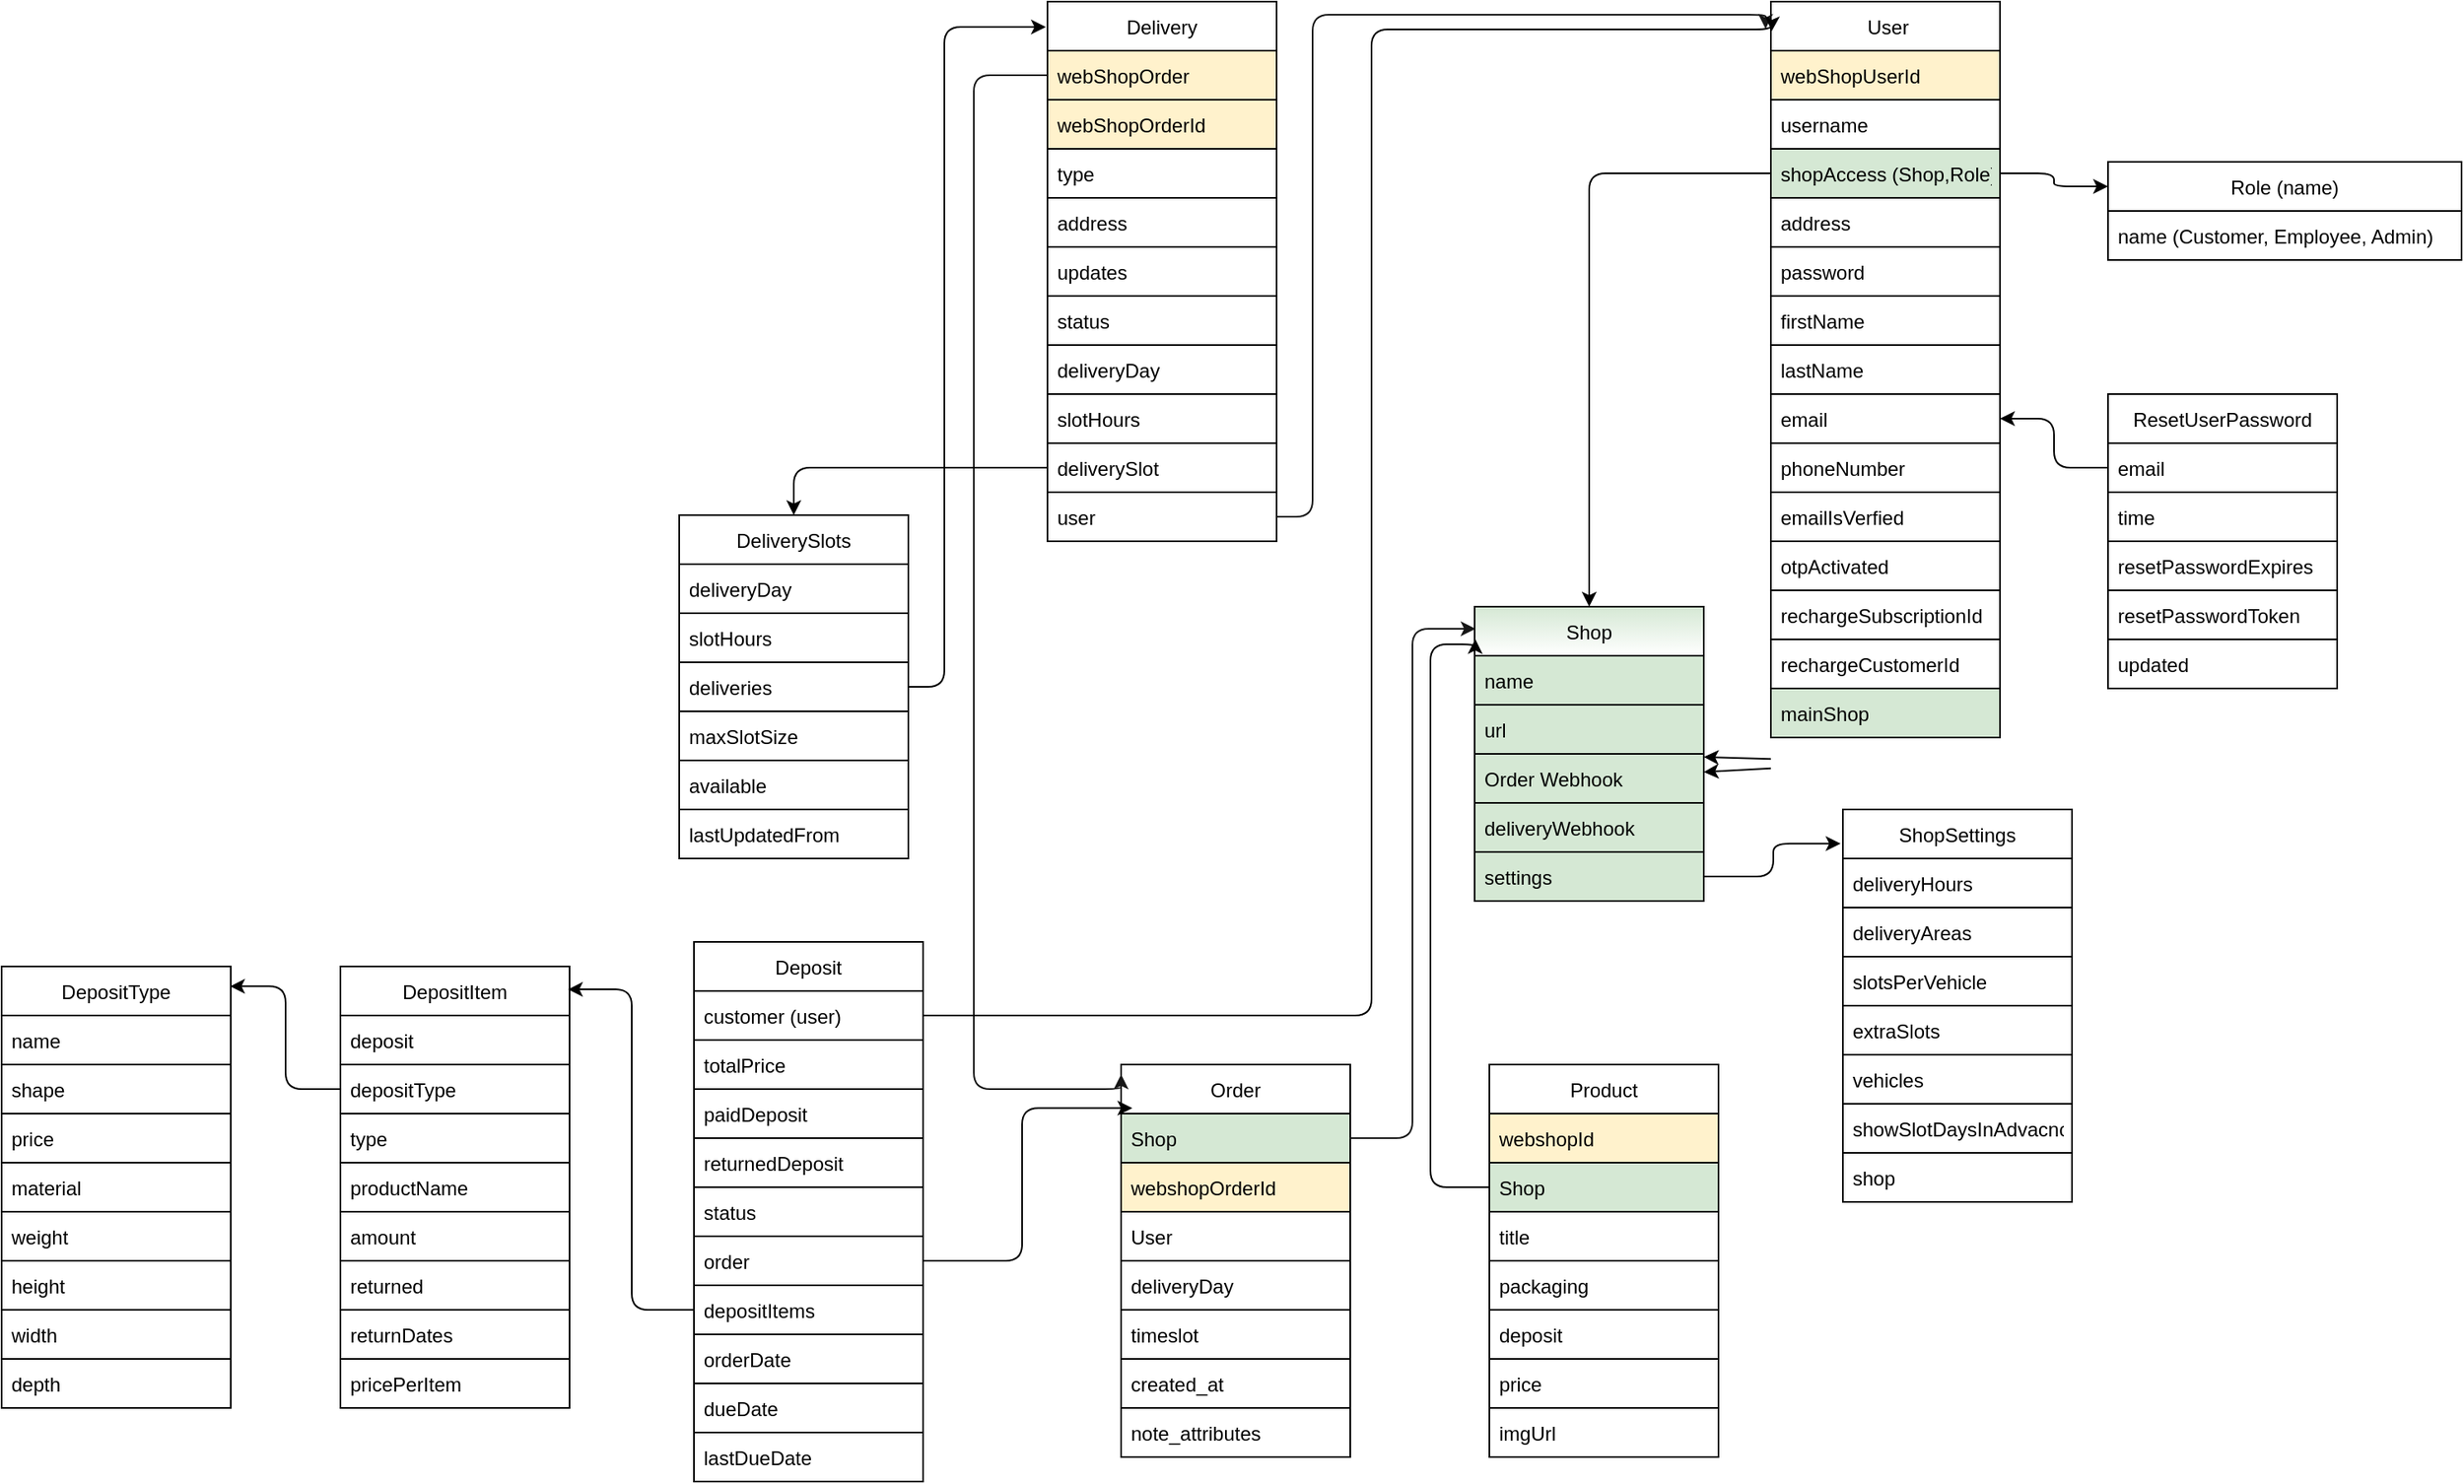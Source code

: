 <mxfile>
    <diagram id="tEI1PMX4xp93_HmAdpo_" name="Database Model">
        <mxGraphModel dx="1943" dy="834" grid="1" gridSize="9" guides="1" tooltips="1" connect="1" arrows="1" fold="1" page="0" pageScale="1" pageWidth="827" pageHeight="1169" background="#ffffff" math="0" shadow="0">
            <root>
                <mxCell id="0"/>
                <mxCell id="1" parent="0"/>
                <mxCell id="3" value="ShopSettings" style="swimlane;fontStyle=0;childLayout=stackLayout;horizontal=1;startSize=30;horizontalStack=0;resizeParent=1;resizeParentMax=0;resizeLast=0;collapsible=1;marginBottom=0;fontColor=#000000;labelBorderColor=none;labelBackgroundColor=none;strokeColor=#000000;fillColor=default;gradientColor=#ffffff;" parent="1" vertex="1">
                    <mxGeometry x="504" y="324" width="140" height="240" as="geometry"/>
                </mxCell>
                <mxCell id="4" value="deliveryHours" style="text;strokeColor=#000000;fillColor=none;align=left;verticalAlign=middle;spacingLeft=4;spacingRight=4;overflow=hidden;points=[[0,0.5],[1,0.5]];portConstraint=eastwest;rotatable=0;fontColor=#000000;labelBorderColor=none;labelBackgroundColor=none;" parent="3" vertex="1">
                    <mxGeometry y="30" width="140" height="30" as="geometry"/>
                </mxCell>
                <mxCell id="5" value="deliveryAreas" style="text;strokeColor=#000000;fillColor=none;align=left;verticalAlign=middle;spacingLeft=4;spacingRight=4;overflow=hidden;points=[[0,0.5],[1,0.5]];portConstraint=eastwest;rotatable=0;fontColor=#000000;labelBorderColor=none;labelBackgroundColor=none;" parent="3" vertex="1">
                    <mxGeometry y="60" width="140" height="30" as="geometry"/>
                </mxCell>
                <mxCell id="6" value="slotsPerVehicle" style="text;strokeColor=#000000;fillColor=none;align=left;verticalAlign=middle;spacingLeft=4;spacingRight=4;overflow=hidden;points=[[0,0.5],[1,0.5]];portConstraint=eastwest;rotatable=0;fontColor=#000000;labelBorderColor=none;labelBackgroundColor=none;" parent="3" vertex="1">
                    <mxGeometry y="90" width="140" height="30" as="geometry"/>
                </mxCell>
                <mxCell id="7" value="extraSlots" style="text;strokeColor=#000000;fillColor=none;align=left;verticalAlign=middle;spacingLeft=4;spacingRight=4;overflow=hidden;points=[[0,0.5],[1,0.5]];portConstraint=eastwest;rotatable=0;fontColor=#000000;labelBorderColor=none;labelBackgroundColor=none;" parent="3" vertex="1">
                    <mxGeometry y="120" width="140" height="30" as="geometry"/>
                </mxCell>
                <mxCell id="8" value="vehicles" style="text;strokeColor=#000000;fillColor=none;align=left;verticalAlign=middle;spacingLeft=4;spacingRight=4;overflow=hidden;points=[[0,0.5],[1,0.5]];portConstraint=eastwest;rotatable=0;fontColor=#000000;labelBorderColor=none;labelBackgroundColor=none;" parent="3" vertex="1">
                    <mxGeometry y="150" width="140" height="30" as="geometry"/>
                </mxCell>
                <mxCell id="9" value="showSlotDaysInAdvacnce" style="text;strokeColor=#000000;fillColor=none;align=left;verticalAlign=middle;spacingLeft=4;spacingRight=4;overflow=hidden;points=[[0,0.5],[1,0.5]];portConstraint=eastwest;rotatable=0;fontColor=#000000;labelBorderColor=none;labelBackgroundColor=none;" parent="3" vertex="1">
                    <mxGeometry y="180" width="140" height="30" as="geometry"/>
                </mxCell>
                <mxCell id="150" value="shop" style="text;strokeColor=#000000;fillColor=none;align=left;verticalAlign=middle;spacingLeft=4;spacingRight=4;overflow=hidden;points=[[0,0.5],[1,0.5]];portConstraint=eastwest;rotatable=0;fontColor=#000000;labelBorderColor=none;labelBackgroundColor=none;" parent="3" vertex="1">
                    <mxGeometry y="210" width="140" height="30" as="geometry"/>
                </mxCell>
                <mxCell id="10" value=" User" style="swimlane;fontStyle=0;childLayout=stackLayout;horizontal=1;startSize=30;horizontalStack=0;resizeParent=1;resizeParentMax=0;resizeLast=0;collapsible=1;marginBottom=0;fontColor=#000000;labelBorderColor=none;labelBackgroundColor=none;strokeColor=#000000;gradientColor=#ffffff;" parent="1" vertex="1">
                    <mxGeometry x="460" y="-170" width="140" height="450" as="geometry"/>
                </mxCell>
                <mxCell id="11" value="webShopUserId" style="text;strokeColor=#000000;fillColor=#fff2cc;align=left;verticalAlign=middle;spacingLeft=4;spacingRight=4;overflow=hidden;points=[[0,0.5],[1,0.5]];portConstraint=eastwest;rotatable=0;fontColor=#000000;labelBorderColor=none;labelBackgroundColor=none;" parent="10" vertex="1">
                    <mxGeometry y="30" width="140" height="30" as="geometry"/>
                </mxCell>
                <mxCell id="12" value="username" style="text;strokeColor=#000000;fillColor=none;align=left;verticalAlign=middle;spacingLeft=4;spacingRight=4;overflow=hidden;points=[[0,0.5],[1,0.5]];portConstraint=eastwest;rotatable=0;fontColor=#000000;labelBorderColor=none;labelBackgroundColor=none;" parent="10" vertex="1">
                    <mxGeometry y="60" width="140" height="30" as="geometry"/>
                </mxCell>
                <mxCell id="13" value="shopAccess (Shop,Role)" style="text;strokeColor=#000000;fillColor=#d5e8d4;align=left;verticalAlign=middle;spacingLeft=4;spacingRight=4;overflow=hidden;points=[[0,0.5],[1,0.5]];portConstraint=eastwest;rotatable=0;fontColor=#000000;labelBorderColor=none;labelBackgroundColor=none;" parent="10" vertex="1">
                    <mxGeometry y="90" width="140" height="30" as="geometry"/>
                </mxCell>
                <mxCell id="14" value="address" style="text;strokeColor=#000000;fillColor=none;align=left;verticalAlign=middle;spacingLeft=4;spacingRight=4;overflow=hidden;points=[[0,0.5],[1,0.5]];portConstraint=eastwest;rotatable=0;fontColor=#000000;labelBorderColor=none;labelBackgroundColor=none;" parent="10" vertex="1">
                    <mxGeometry y="120" width="140" height="30" as="geometry"/>
                </mxCell>
                <mxCell id="15" value="password" style="text;strokeColor=#000000;fillColor=none;align=left;verticalAlign=middle;spacingLeft=4;spacingRight=4;overflow=hidden;points=[[0,0.5],[1,0.5]];portConstraint=eastwest;rotatable=0;fontColor=#000000;labelBorderColor=none;labelBackgroundColor=none;" parent="10" vertex="1">
                    <mxGeometry y="150" width="140" height="30" as="geometry"/>
                </mxCell>
                <mxCell id="16" value="firstName " style="text;strokeColor=#000000;fillColor=none;align=left;verticalAlign=middle;spacingLeft=4;spacingRight=4;overflow=hidden;points=[[0,0.5],[1,0.5]];portConstraint=eastwest;rotatable=0;fontColor=#000000;labelBorderColor=none;labelBackgroundColor=none;" parent="10" vertex="1">
                    <mxGeometry y="180" width="140" height="30" as="geometry"/>
                </mxCell>
                <mxCell id="17" value="lastName" style="text;strokeColor=#000000;fillColor=none;align=left;verticalAlign=middle;spacingLeft=4;spacingRight=4;overflow=hidden;points=[[0,0.5],[1,0.5]];portConstraint=eastwest;rotatable=0;fontColor=#000000;labelBorderColor=none;labelBackgroundColor=none;" parent="10" vertex="1">
                    <mxGeometry y="210" width="140" height="30" as="geometry"/>
                </mxCell>
                <mxCell id="18" value="email" style="text;strokeColor=#000000;fillColor=none;align=left;verticalAlign=middle;spacingLeft=4;spacingRight=4;overflow=hidden;points=[[0,0.5],[1,0.5]];portConstraint=eastwest;rotatable=0;fontColor=#000000;labelBorderColor=none;labelBackgroundColor=none;" parent="10" vertex="1">
                    <mxGeometry y="240" width="140" height="30" as="geometry"/>
                </mxCell>
                <mxCell id="19" value="phoneNumber" style="text;strokeColor=#000000;fillColor=none;align=left;verticalAlign=middle;spacingLeft=4;spacingRight=4;overflow=hidden;points=[[0,0.5],[1,0.5]];portConstraint=eastwest;rotatable=0;fontColor=#000000;labelBorderColor=none;labelBackgroundColor=none;" parent="10" vertex="1">
                    <mxGeometry y="270" width="140" height="30" as="geometry"/>
                </mxCell>
                <mxCell id="20" value="emailIsVerfied" style="text;strokeColor=#000000;fillColor=none;align=left;verticalAlign=middle;spacingLeft=4;spacingRight=4;overflow=hidden;points=[[0,0.5],[1,0.5]];portConstraint=eastwest;rotatable=0;fontColor=#000000;labelBorderColor=none;labelBackgroundColor=none;" parent="10" vertex="1">
                    <mxGeometry y="300" width="140" height="30" as="geometry"/>
                </mxCell>
                <mxCell id="21" value="otpActivated" style="text;strokeColor=#000000;fillColor=none;align=left;verticalAlign=middle;spacingLeft=4;spacingRight=4;overflow=hidden;points=[[0,0.5],[1,0.5]];portConstraint=eastwest;rotatable=0;fontColor=#000000;labelBorderColor=none;labelBackgroundColor=none;" parent="10" vertex="1">
                    <mxGeometry y="330" width="140" height="30" as="geometry"/>
                </mxCell>
                <mxCell id="22" value="rechargeSubscriptionId" style="text;strokeColor=#000000;fillColor=none;align=left;verticalAlign=middle;spacingLeft=4;spacingRight=4;overflow=hidden;points=[[0,0.5],[1,0.5]];portConstraint=eastwest;rotatable=0;fontColor=#000000;labelBorderColor=none;labelBackgroundColor=none;" parent="10" vertex="1">
                    <mxGeometry y="360" width="140" height="30" as="geometry"/>
                </mxCell>
                <mxCell id="23" value="rechargeCustomerId" style="text;strokeColor=#000000;fillColor=none;align=left;verticalAlign=middle;spacingLeft=4;spacingRight=4;overflow=hidden;points=[[0,0.5],[1,0.5]];portConstraint=eastwest;rotatable=0;fontColor=#000000;labelBorderColor=none;labelBackgroundColor=none;" parent="10" vertex="1">
                    <mxGeometry y="390" width="140" height="30" as="geometry"/>
                </mxCell>
                <mxCell id="162" value="mainShop" style="text;strokeColor=#000000;fillColor=#d5e8d4;align=left;verticalAlign=middle;spacingLeft=4;spacingRight=4;overflow=hidden;points=[[0,0.5],[1,0.5]];portConstraint=eastwest;rotatable=0;fontColor=#000000;labelBorderColor=none;labelBackgroundColor=none;" vertex="1" parent="10">
                    <mxGeometry y="420" width="140" height="30" as="geometry"/>
                </mxCell>
                <mxCell id="24" value="Shop" style="swimlane;fontStyle=0;childLayout=stackLayout;horizontal=1;startSize=30;horizontalStack=0;resizeParent=1;resizeParentMax=0;resizeLast=0;collapsible=1;marginBottom=0;fillColor=#d5e8d4;strokeColor=#000000;fontColor=#000000;labelBorderColor=none;labelBackgroundColor=none;gradientColor=#ffffff;" parent="1" vertex="1">
                    <mxGeometry x="279" y="200" width="140" height="180" as="geometry"/>
                </mxCell>
                <mxCell id="26" value="name" style="text;strokeColor=#000000;fillColor=#d5e8d4;align=left;verticalAlign=middle;spacingLeft=4;spacingRight=4;overflow=hidden;points=[[0,0.5],[1,0.5]];portConstraint=eastwest;rotatable=0;fontColor=#000000;labelBorderColor=none;labelBackgroundColor=none;" parent="24" vertex="1">
                    <mxGeometry y="30" width="140" height="30" as="geometry"/>
                </mxCell>
                <mxCell id="27" value="url" style="text;strokeColor=#000000;fillColor=#d5e8d4;align=left;verticalAlign=middle;spacingLeft=4;spacingRight=4;overflow=hidden;points=[[0,0.5],[1,0.5]];portConstraint=eastwest;rotatable=0;fontColor=#000000;labelBorderColor=none;labelBackgroundColor=none;" parent="24" vertex="1">
                    <mxGeometry y="60" width="140" height="30" as="geometry"/>
                </mxCell>
                <mxCell id="28" value="Order Webhook" style="text;strokeColor=#000000;fillColor=#d5e8d4;align=left;verticalAlign=middle;spacingLeft=4;spacingRight=4;overflow=hidden;points=[[0,0.5],[1,0.5]];portConstraint=eastwest;rotatable=0;fontColor=#000000;labelBorderColor=none;labelBackgroundColor=none;" parent="24" vertex="1">
                    <mxGeometry y="90" width="140" height="30" as="geometry"/>
                </mxCell>
                <mxCell id="29" value="deliveryWebhook" style="text;strokeColor=#000000;fillColor=#d5e8d4;align=left;verticalAlign=middle;spacingLeft=4;spacingRight=4;overflow=hidden;points=[[0,0.5],[1,0.5]];portConstraint=eastwest;rotatable=0;fontColor=#000000;labelBorderColor=none;labelBackgroundColor=none;" parent="24" vertex="1">
                    <mxGeometry y="120" width="140" height="30" as="geometry"/>
                </mxCell>
                <mxCell id="30" value="settings" style="text;strokeColor=#000000;fillColor=#d5e8d4;align=left;verticalAlign=middle;spacingLeft=4;spacingRight=4;overflow=hidden;points=[[0,0.5],[1,0.5]];portConstraint=eastwest;rotatable=0;fontColor=#000000;labelBorderColor=none;labelBackgroundColor=none;" parent="24" vertex="1">
                    <mxGeometry y="150" width="140" height="30" as="geometry"/>
                </mxCell>
                <mxCell id="34" value="Role (name)" style="swimlane;fontStyle=0;childLayout=stackLayout;horizontal=1;startSize=30;horizontalStack=0;resizeParent=1;resizeParentMax=0;resizeLast=0;collapsible=1;marginBottom=0;fontColor=#000000;labelBorderColor=none;labelBackgroundColor=none;strokeColor=#000000;gradientColor=#ffffff;" parent="1" vertex="1">
                    <mxGeometry x="666" y="-72" width="216" height="60" as="geometry"/>
                </mxCell>
                <mxCell id="35" value="name (Customer, Employee, Admin)" style="text;strokeColor=#000000;fillColor=none;align=left;verticalAlign=middle;spacingLeft=4;spacingRight=4;overflow=hidden;points=[[0,0.5],[1,0.5]];portConstraint=eastwest;rotatable=0;fontColor=#000000;labelBorderColor=none;labelBackgroundColor=none;" parent="34" vertex="1">
                    <mxGeometry y="30" width="216" height="30" as="geometry"/>
                </mxCell>
                <mxCell id="39" value="Order" style="swimlane;fontStyle=0;childLayout=stackLayout;horizontal=1;startSize=30;horizontalStack=0;resizeParent=1;resizeParentMax=0;resizeLast=0;collapsible=1;marginBottom=0;fontColor=#000000;labelBorderColor=none;labelBackgroundColor=none;strokeColor=#000000;fillColor=default;gradientColor=#ffffff;" parent="1" vertex="1">
                    <mxGeometry x="63" y="480" width="140" height="240" as="geometry"/>
                </mxCell>
                <mxCell id="40" value="Shop" style="text;strokeColor=#000000;fillColor=#d5e8d4;align=left;verticalAlign=middle;spacingLeft=4;spacingRight=4;overflow=hidden;points=[[0,0.5],[1,0.5]];portConstraint=eastwest;rotatable=0;fontColor=#000000;labelBorderColor=none;labelBackgroundColor=none;" parent="39" vertex="1">
                    <mxGeometry y="30" width="140" height="30" as="geometry"/>
                </mxCell>
                <mxCell id="41" value="webshopOrderId" style="text;strokeColor=#000000;fillColor=#fff2cc;align=left;verticalAlign=middle;spacingLeft=4;spacingRight=4;overflow=hidden;points=[[0,0.5],[1,0.5]];portConstraint=eastwest;rotatable=0;fontColor=#000000;labelBorderColor=none;labelBackgroundColor=none;" parent="39" vertex="1">
                    <mxGeometry y="60" width="140" height="30" as="geometry"/>
                </mxCell>
                <mxCell id="42" value="User" style="text;strokeColor=#000000;fillColor=none;align=left;verticalAlign=middle;spacingLeft=4;spacingRight=4;overflow=hidden;points=[[0,0.5],[1,0.5]];portConstraint=eastwest;rotatable=0;fontColor=#000000;labelBorderColor=none;labelBackgroundColor=none;" parent="39" vertex="1">
                    <mxGeometry y="90" width="140" height="30" as="geometry"/>
                </mxCell>
                <mxCell id="43" value="deliveryDay" style="text;strokeColor=#000000;fillColor=none;align=left;verticalAlign=middle;spacingLeft=4;spacingRight=4;overflow=hidden;points=[[0,0.5],[1,0.5]];portConstraint=eastwest;rotatable=0;fontColor=#000000;labelBorderColor=none;labelBackgroundColor=none;" parent="39" vertex="1">
                    <mxGeometry y="120" width="140" height="30" as="geometry"/>
                </mxCell>
                <mxCell id="44" value="timeslot" style="text;strokeColor=#000000;fillColor=none;align=left;verticalAlign=middle;spacingLeft=4;spacingRight=4;overflow=hidden;points=[[0,0.5],[1,0.5]];portConstraint=eastwest;rotatable=0;fontColor=#000000;labelBorderColor=none;labelBackgroundColor=none;" parent="39" vertex="1">
                    <mxGeometry y="150" width="140" height="30" as="geometry"/>
                </mxCell>
                <mxCell id="45" value="created_at" style="text;strokeColor=#000000;fillColor=none;align=left;verticalAlign=middle;spacingLeft=4;spacingRight=4;overflow=hidden;points=[[0,0.5],[1,0.5]];portConstraint=eastwest;rotatable=0;fontColor=#000000;labelBorderColor=none;labelBackgroundColor=none;" parent="39" vertex="1">
                    <mxGeometry y="180" width="140" height="30" as="geometry"/>
                </mxCell>
                <mxCell id="46" value="note_attributes" style="text;strokeColor=#000000;fillColor=none;align=left;verticalAlign=middle;spacingLeft=4;spacingRight=4;overflow=hidden;points=[[0,0.5],[1,0.5]];portConstraint=eastwest;rotatable=0;fontColor=#000000;labelBorderColor=none;labelBackgroundColor=none;" parent="39" vertex="1">
                    <mxGeometry y="210" width="140" height="30" as="geometry"/>
                </mxCell>
                <mxCell id="49" value="DeliverySlots" style="swimlane;fontStyle=0;childLayout=stackLayout;horizontal=1;startSize=30;horizontalStack=0;resizeParent=1;resizeParentMax=0;resizeLast=0;collapsible=1;marginBottom=0;fontColor=#000000;labelBorderColor=none;labelBackgroundColor=none;strokeColor=#000000;fillColor=default;gradientColor=#ffffff;" parent="1" vertex="1">
                    <mxGeometry x="-207" y="144" width="140" height="210" as="geometry"/>
                </mxCell>
                <mxCell id="50" value="deliveryDay" style="text;strokeColor=#000000;fillColor=none;align=left;verticalAlign=middle;spacingLeft=4;spacingRight=4;overflow=hidden;points=[[0,0.5],[1,0.5]];portConstraint=eastwest;rotatable=0;fontColor=#000000;labelBorderColor=none;labelBackgroundColor=none;" parent="49" vertex="1">
                    <mxGeometry y="30" width="140" height="30" as="geometry"/>
                </mxCell>
                <mxCell id="51" value="slotHours" style="text;strokeColor=#000000;fillColor=none;align=left;verticalAlign=middle;spacingLeft=4;spacingRight=4;overflow=hidden;points=[[0,0.5],[1,0.5]];portConstraint=eastwest;rotatable=0;fontColor=#000000;labelBorderColor=none;labelBackgroundColor=none;" parent="49" vertex="1">
                    <mxGeometry y="60" width="140" height="30" as="geometry"/>
                </mxCell>
                <mxCell id="52" value="deliveries" style="text;strokeColor=#000000;fillColor=none;align=left;verticalAlign=middle;spacingLeft=4;spacingRight=4;overflow=hidden;points=[[0,0.5],[1,0.5]];portConstraint=eastwest;rotatable=0;fontColor=#000000;labelBorderColor=none;labelBackgroundColor=none;" parent="49" vertex="1">
                    <mxGeometry y="90" width="140" height="30" as="geometry"/>
                </mxCell>
                <mxCell id="53" value="maxSlotSize" style="text;strokeColor=#000000;fillColor=none;align=left;verticalAlign=middle;spacingLeft=4;spacingRight=4;overflow=hidden;points=[[0,0.5],[1,0.5]];portConstraint=eastwest;rotatable=0;fontColor=#000000;labelBorderColor=none;labelBackgroundColor=none;" parent="49" vertex="1">
                    <mxGeometry y="120" width="140" height="30" as="geometry"/>
                </mxCell>
                <mxCell id="54" value="available" style="text;strokeColor=#000000;fillColor=none;align=left;verticalAlign=middle;spacingLeft=4;spacingRight=4;overflow=hidden;points=[[0,0.5],[1,0.5]];portConstraint=eastwest;rotatable=0;fontColor=#000000;labelBorderColor=none;labelBackgroundColor=none;" parent="49" vertex="1">
                    <mxGeometry y="150" width="140" height="30" as="geometry"/>
                </mxCell>
                <mxCell id="55" value="lastUpdatedFrom" style="text;strokeColor=#000000;fillColor=none;align=left;verticalAlign=middle;spacingLeft=4;spacingRight=4;overflow=hidden;points=[[0,0.5],[1,0.5]];portConstraint=eastwest;rotatable=0;fontColor=#000000;labelBorderColor=none;labelBackgroundColor=none;" parent="49" vertex="1">
                    <mxGeometry y="180" width="140" height="30" as="geometry"/>
                </mxCell>
                <mxCell id="58" value="Product" style="swimlane;fontStyle=0;childLayout=stackLayout;horizontal=1;startSize=30;horizontalStack=0;resizeParent=1;resizeParentMax=0;resizeLast=0;collapsible=1;marginBottom=0;fontColor=#000000;labelBorderColor=none;labelBackgroundColor=none;strokeColor=#000000;fillColor=default;gradientColor=#ffffff;" parent="1" vertex="1">
                    <mxGeometry x="288" y="480" width="140" height="240" as="geometry"/>
                </mxCell>
                <mxCell id="137" value="webshopId" style="text;strokeColor=#000000;fillColor=#fff2cc;align=left;verticalAlign=middle;spacingLeft=4;spacingRight=4;overflow=hidden;points=[[0,0.5],[1,0.5]];portConstraint=eastwest;rotatable=0;fontColor=#000000;labelBorderColor=none;labelBackgroundColor=none;" parent="58" vertex="1">
                    <mxGeometry y="30" width="140" height="30" as="geometry"/>
                </mxCell>
                <mxCell id="139" value="Shop" style="text;strokeColor=#000000;fillColor=#d5e8d4;align=left;verticalAlign=middle;spacingLeft=4;spacingRight=4;overflow=hidden;points=[[0,0.5],[1,0.5]];portConstraint=eastwest;rotatable=0;fontColor=#000000;labelBorderColor=none;labelBackgroundColor=none;" parent="58" vertex="1">
                    <mxGeometry y="60" width="140" height="30" as="geometry"/>
                </mxCell>
                <mxCell id="60" value="title" style="text;strokeColor=#000000;fillColor=none;align=left;verticalAlign=middle;spacingLeft=4;spacingRight=4;overflow=hidden;points=[[0,0.5],[1,0.5]];portConstraint=eastwest;rotatable=0;fontColor=#000000;labelBorderColor=none;labelBackgroundColor=none;" parent="58" vertex="1">
                    <mxGeometry y="90" width="140" height="30" as="geometry"/>
                </mxCell>
                <mxCell id="61" value="packaging" style="text;strokeColor=#000000;fillColor=none;align=left;verticalAlign=middle;spacingLeft=4;spacingRight=4;overflow=hidden;points=[[0,0.5],[1,0.5]];portConstraint=eastwest;rotatable=0;fontColor=#000000;labelBorderColor=none;labelBackgroundColor=none;" parent="58" vertex="1">
                    <mxGeometry y="120" width="140" height="30" as="geometry"/>
                </mxCell>
                <mxCell id="62" value="deposit" style="text;strokeColor=#000000;fillColor=none;align=left;verticalAlign=middle;spacingLeft=4;spacingRight=4;overflow=hidden;points=[[0,0.5],[1,0.5]];portConstraint=eastwest;rotatable=0;fontColor=#000000;labelBorderColor=none;labelBackgroundColor=none;" parent="58" vertex="1">
                    <mxGeometry y="150" width="140" height="30" as="geometry"/>
                </mxCell>
                <mxCell id="63" value="price" style="text;strokeColor=#000000;fillColor=none;align=left;verticalAlign=middle;spacingLeft=4;spacingRight=4;overflow=hidden;points=[[0,0.5],[1,0.5]];portConstraint=eastwest;rotatable=0;fontColor=#000000;labelBorderColor=none;labelBackgroundColor=none;" parent="58" vertex="1">
                    <mxGeometry y="180" width="140" height="30" as="geometry"/>
                </mxCell>
                <mxCell id="64" value="imgUrl" style="text;strokeColor=#000000;fillColor=none;align=left;verticalAlign=middle;spacingLeft=4;spacingRight=4;overflow=hidden;points=[[0,0.5],[1,0.5]];portConstraint=eastwest;rotatable=0;fontColor=#000000;labelBorderColor=none;labelBackgroundColor=none;" parent="58" vertex="1">
                    <mxGeometry y="210" width="140" height="30" as="geometry"/>
                </mxCell>
                <mxCell id="66" value="Delivery" style="swimlane;fontStyle=0;childLayout=stackLayout;horizontal=1;startSize=30;horizontalStack=0;resizeParent=1;resizeParentMax=0;resizeLast=0;collapsible=1;marginBottom=0;fontColor=#000000;labelBorderColor=none;labelBackgroundColor=none;strokeColor=#000000;fillColor=default;swimlaneFillColor=none;gradientColor=#ffffff;" parent="1" vertex="1">
                    <mxGeometry x="18" y="-170" width="140" height="330" as="geometry"/>
                </mxCell>
                <mxCell id="67" value="webShopOrder" style="text;strokeColor=#000000;fillColor=#fff2cc;align=left;verticalAlign=middle;spacingLeft=4;spacingRight=4;overflow=hidden;points=[[0,0.5],[1,0.5]];portConstraint=eastwest;rotatable=0;fontColor=#000000;labelBorderColor=none;labelBackgroundColor=none;" parent="66" vertex="1">
                    <mxGeometry y="30" width="140" height="30" as="geometry"/>
                </mxCell>
                <mxCell id="68" value="webShopOrderId" style="text;strokeColor=#000000;fillColor=#fff2cc;align=left;verticalAlign=middle;spacingLeft=4;spacingRight=4;overflow=hidden;points=[[0,0.5],[1,0.5]];portConstraint=eastwest;rotatable=0;fontColor=#000000;labelBorderColor=none;labelBackgroundColor=none;" parent="66" vertex="1">
                    <mxGeometry y="60" width="140" height="30" as="geometry"/>
                </mxCell>
                <mxCell id="69" value="type" style="text;strokeColor=#000000;fillColor=none;align=left;verticalAlign=middle;spacingLeft=4;spacingRight=4;overflow=hidden;points=[[0,0.5],[1,0.5]];portConstraint=eastwest;rotatable=0;fontColor=#000000;labelBorderColor=none;labelBackgroundColor=none;" parent="66" vertex="1">
                    <mxGeometry y="90" width="140" height="30" as="geometry"/>
                </mxCell>
                <mxCell id="70" value="address" style="text;strokeColor=#000000;fillColor=none;align=left;verticalAlign=middle;spacingLeft=4;spacingRight=4;overflow=hidden;points=[[0,0.5],[1,0.5]];portConstraint=eastwest;rotatable=0;fontColor=#000000;labelBorderColor=none;labelBackgroundColor=none;" parent="66" vertex="1">
                    <mxGeometry y="120" width="140" height="30" as="geometry"/>
                </mxCell>
                <mxCell id="71" value="updates" style="text;strokeColor=#000000;fillColor=none;align=left;verticalAlign=middle;spacingLeft=4;spacingRight=4;overflow=hidden;points=[[0,0.5],[1,0.5]];portConstraint=eastwest;rotatable=0;fontColor=#000000;labelBorderColor=none;labelBackgroundColor=none;" parent="66" vertex="1">
                    <mxGeometry y="150" width="140" height="30" as="geometry"/>
                </mxCell>
                <mxCell id="72" value="status" style="text;strokeColor=#000000;fillColor=none;align=left;verticalAlign=middle;spacingLeft=4;spacingRight=4;overflow=hidden;points=[[0,0.5],[1,0.5]];portConstraint=eastwest;rotatable=0;fontColor=#000000;labelBorderColor=none;labelBackgroundColor=none;" parent="66" vertex="1">
                    <mxGeometry y="180" width="140" height="30" as="geometry"/>
                </mxCell>
                <mxCell id="73" value="deliveryDay" style="text;strokeColor=#000000;fillColor=none;align=left;verticalAlign=middle;spacingLeft=4;spacingRight=4;overflow=hidden;points=[[0,0.5],[1,0.5]];portConstraint=eastwest;rotatable=0;fontColor=#000000;labelBorderColor=none;labelBackgroundColor=none;" parent="66" vertex="1">
                    <mxGeometry y="210" width="140" height="30" as="geometry"/>
                </mxCell>
                <mxCell id="74" value="slotHours" style="text;strokeColor=#000000;fillColor=none;align=left;verticalAlign=middle;spacingLeft=4;spacingRight=4;overflow=hidden;points=[[0,0.5],[1,0.5]];portConstraint=eastwest;rotatable=0;fontColor=#000000;labelBorderColor=none;labelBackgroundColor=none;" parent="66" vertex="1">
                    <mxGeometry y="240" width="140" height="30" as="geometry"/>
                </mxCell>
                <mxCell id="76" value="deliverySlot" style="text;strokeColor=#000000;fillColor=none;align=left;verticalAlign=middle;spacingLeft=4;spacingRight=4;overflow=hidden;points=[[0,0.5],[1,0.5]];portConstraint=eastwest;rotatable=0;fontColor=#000000;labelBorderColor=none;labelBackgroundColor=none;" parent="66" vertex="1">
                    <mxGeometry y="270" width="140" height="30" as="geometry"/>
                </mxCell>
                <mxCell id="79" value="user" style="text;strokeColor=#000000;fillColor=none;align=left;verticalAlign=middle;spacingLeft=4;spacingRight=4;overflow=hidden;points=[[0,0.5],[1,0.5]];portConstraint=eastwest;rotatable=0;fontColor=#000000;labelBorderColor=none;labelBackgroundColor=none;" parent="66" vertex="1">
                    <mxGeometry y="300" width="140" height="30" as="geometry"/>
                </mxCell>
                <mxCell id="85" style="edgeStyle=orthogonalEdgeStyle;html=1;entryX=0.004;entryY=0.075;entryDx=0;entryDy=0;entryPerimeter=0;strokeColor=#171717;" parent="1" source="40" target="24" edge="1">
                    <mxGeometry relative="1" as="geometry"/>
                </mxCell>
                <mxCell id="89" style="edgeStyle=orthogonalEdgeStyle;html=1;strokeColor=#171717;" parent="1" source="67" edge="1">
                    <mxGeometry relative="1" as="geometry">
                        <mxPoint x="63" y="486" as="targetPoint"/>
                        <Array as="points">
                            <mxPoint x="-27" y="-125"/>
                            <mxPoint x="-27" y="495"/>
                            <mxPoint x="63" y="495"/>
                        </Array>
                    </mxGeometry>
                </mxCell>
                <mxCell id="93" style="edgeStyle=orthogonalEdgeStyle;html=1;entryX=-0.023;entryY=0.037;entryDx=0;entryDy=0;entryPerimeter=0;strokeColor=#171717;" parent="1" source="79" target="10" edge="1">
                    <mxGeometry relative="1" as="geometry">
                        <Array as="points">
                            <mxPoint x="180" y="145"/>
                            <mxPoint x="180" y="-162"/>
                            <mxPoint x="457" y="-162"/>
                        </Array>
                    </mxGeometry>
                </mxCell>
                <mxCell id="97" value="Deposit" style="swimlane;fontStyle=0;childLayout=stackLayout;horizontal=1;startSize=30;horizontalStack=0;resizeParent=1;resizeParentMax=0;resizeLast=0;collapsible=1;marginBottom=0;fontColor=#000000;labelBorderColor=none;labelBackgroundColor=none;strokeColor=#000000;fillColor=default;gradientColor=#ffffff;" parent="1" vertex="1">
                    <mxGeometry x="-198" y="405" width="140" height="330" as="geometry"/>
                </mxCell>
                <mxCell id="98" value="customer (user)" style="text;strokeColor=#000000;fillColor=none;align=left;verticalAlign=middle;spacingLeft=4;spacingRight=4;overflow=hidden;points=[[0,0.5],[1,0.5]];portConstraint=eastwest;rotatable=0;fontColor=#000000;labelBorderColor=none;labelBackgroundColor=none;" parent="97" vertex="1">
                    <mxGeometry y="30" width="140" height="30" as="geometry"/>
                </mxCell>
                <mxCell id="99" value="totalPrice" style="text;strokeColor=#000000;fillColor=none;align=left;verticalAlign=middle;spacingLeft=4;spacingRight=4;overflow=hidden;points=[[0,0.5],[1,0.5]];portConstraint=eastwest;rotatable=0;fontColor=#000000;labelBorderColor=none;labelBackgroundColor=none;" parent="97" vertex="1">
                    <mxGeometry y="60" width="140" height="30" as="geometry"/>
                </mxCell>
                <mxCell id="100" value="paidDeposit" style="text;strokeColor=#000000;fillColor=none;align=left;verticalAlign=middle;spacingLeft=4;spacingRight=4;overflow=hidden;points=[[0,0.5],[1,0.5]];portConstraint=eastwest;rotatable=0;fontColor=#000000;labelBorderColor=none;labelBackgroundColor=none;" parent="97" vertex="1">
                    <mxGeometry y="90" width="140" height="30" as="geometry"/>
                </mxCell>
                <mxCell id="101" value="returnedDeposit" style="text;strokeColor=#000000;fillColor=none;align=left;verticalAlign=middle;spacingLeft=4;spacingRight=4;overflow=hidden;points=[[0,0.5],[1,0.5]];portConstraint=eastwest;rotatable=0;fontColor=#000000;labelBorderColor=none;labelBackgroundColor=none;" parent="97" vertex="1">
                    <mxGeometry y="120" width="140" height="30" as="geometry"/>
                </mxCell>
                <mxCell id="102" value="status" style="text;strokeColor=#000000;fillColor=none;align=left;verticalAlign=middle;spacingLeft=4;spacingRight=4;overflow=hidden;points=[[0,0.5],[1,0.5]];portConstraint=eastwest;rotatable=0;fontColor=#000000;labelBorderColor=none;labelBackgroundColor=none;" parent="97" vertex="1">
                    <mxGeometry y="150" width="140" height="30" as="geometry"/>
                </mxCell>
                <mxCell id="103" value="order" style="text;strokeColor=#000000;fillColor=none;align=left;verticalAlign=middle;spacingLeft=4;spacingRight=4;overflow=hidden;points=[[0,0.5],[1,0.5]];portConstraint=eastwest;rotatable=0;fontColor=#000000;labelBorderColor=none;labelBackgroundColor=none;" parent="97" vertex="1">
                    <mxGeometry y="180" width="140" height="30" as="geometry"/>
                </mxCell>
                <mxCell id="104" value="depositItems" style="text;strokeColor=#000000;fillColor=none;align=left;verticalAlign=middle;spacingLeft=4;spacingRight=4;overflow=hidden;points=[[0,0.5],[1,0.5]];portConstraint=eastwest;rotatable=0;fontColor=#000000;labelBorderColor=none;labelBackgroundColor=none;" parent="97" vertex="1">
                    <mxGeometry y="210" width="140" height="30" as="geometry"/>
                </mxCell>
                <mxCell id="105" value="orderDate" style="text;strokeColor=#000000;fillColor=none;align=left;verticalAlign=middle;spacingLeft=4;spacingRight=4;overflow=hidden;points=[[0,0.5],[1,0.5]];portConstraint=eastwest;rotatable=0;fontColor=#000000;labelBorderColor=none;labelBackgroundColor=none;" parent="97" vertex="1">
                    <mxGeometry y="240" width="140" height="30" as="geometry"/>
                </mxCell>
                <mxCell id="106" value="dueDate" style="text;strokeColor=#000000;fillColor=none;align=left;verticalAlign=middle;spacingLeft=4;spacingRight=4;overflow=hidden;points=[[0,0.5],[1,0.5]];portConstraint=eastwest;rotatable=0;fontColor=#000000;labelBorderColor=none;labelBackgroundColor=none;" parent="97" vertex="1">
                    <mxGeometry y="270" width="140" height="30" as="geometry"/>
                </mxCell>
                <mxCell id="107" value="lastDueDate" style="text;strokeColor=#000000;fillColor=none;align=left;verticalAlign=middle;spacingLeft=4;spacingRight=4;overflow=hidden;points=[[0,0.5],[1,0.5]];portConstraint=eastwest;rotatable=0;fontColor=#000000;labelBorderColor=none;labelBackgroundColor=none;" parent="97" vertex="1">
                    <mxGeometry y="300" width="140" height="30" as="geometry"/>
                </mxCell>
                <mxCell id="109" style="edgeStyle=orthogonalEdgeStyle;html=1;entryX=0.049;entryY=0.111;entryDx=0;entryDy=0;entryPerimeter=0;strokeColor=#000000;" parent="1" source="103" target="39" edge="1">
                    <mxGeometry relative="1" as="geometry"/>
                </mxCell>
                <mxCell id="111" style="edgeStyle=orthogonalEdgeStyle;html=1;entryX=0.5;entryY=0;entryDx=0;entryDy=0;strokeColor=#000000;" parent="1" source="13" target="24" edge="1">
                    <mxGeometry relative="1" as="geometry"/>
                </mxCell>
                <mxCell id="113" style="edgeStyle=orthogonalEdgeStyle;html=1;strokeColor=#000000;" parent="1" source="76" target="49" edge="1">
                    <mxGeometry relative="1" as="geometry"/>
                </mxCell>
                <mxCell id="95" style="edgeStyle=orthogonalEdgeStyle;html=1;entryX=-0.007;entryY=0.047;entryDx=0;entryDy=0;exitX=1;exitY=0.5;exitDx=0;exitDy=0;strokeColor=#000000;entryPerimeter=0;" parent="1" source="52" target="66" edge="1">
                    <mxGeometry relative="1" as="geometry">
                        <Array as="points">
                            <mxPoint x="-45" y="249"/>
                            <mxPoint x="-45" y="-154"/>
                        </Array>
                    </mxGeometry>
                </mxCell>
                <mxCell id="114" value="DepositItem" style="swimlane;fontStyle=0;childLayout=stackLayout;horizontal=1;startSize=30;horizontalStack=0;resizeParent=1;resizeParentMax=0;resizeLast=0;collapsible=1;marginBottom=0;fontColor=#000000;labelBorderColor=none;labelBackgroundColor=none;strokeColor=#000000;fillColor=default;gradientColor=#ffffff;" parent="1" vertex="1">
                    <mxGeometry x="-414" y="420" width="140" height="270" as="geometry"/>
                </mxCell>
                <mxCell id="115" value="deposit" style="text;strokeColor=#000000;fillColor=none;align=left;verticalAlign=middle;spacingLeft=4;spacingRight=4;overflow=hidden;points=[[0,0.5],[1,0.5]];portConstraint=eastwest;rotatable=0;fontColor=#000000;labelBorderColor=none;labelBackgroundColor=none;" parent="114" vertex="1">
                    <mxGeometry y="30" width="140" height="30" as="geometry"/>
                </mxCell>
                <mxCell id="116" value="depositType" style="text;strokeColor=#000000;fillColor=none;align=left;verticalAlign=middle;spacingLeft=4;spacingRight=4;overflow=hidden;points=[[0,0.5],[1,0.5]];portConstraint=eastwest;rotatable=0;fontColor=#000000;labelBorderColor=none;labelBackgroundColor=none;" parent="114" vertex="1">
                    <mxGeometry y="60" width="140" height="30" as="geometry"/>
                </mxCell>
                <mxCell id="117" value="type" style="text;strokeColor=#000000;fillColor=none;align=left;verticalAlign=middle;spacingLeft=4;spacingRight=4;overflow=hidden;points=[[0,0.5],[1,0.5]];portConstraint=eastwest;rotatable=0;fontColor=#000000;labelBorderColor=none;labelBackgroundColor=none;" parent="114" vertex="1">
                    <mxGeometry y="90" width="140" height="30" as="geometry"/>
                </mxCell>
                <mxCell id="118" value="productName" style="text;strokeColor=#000000;fillColor=none;align=left;verticalAlign=middle;spacingLeft=4;spacingRight=4;overflow=hidden;points=[[0,0.5],[1,0.5]];portConstraint=eastwest;rotatable=0;fontColor=#000000;labelBorderColor=none;labelBackgroundColor=none;" parent="114" vertex="1">
                    <mxGeometry y="120" width="140" height="30" as="geometry"/>
                </mxCell>
                <mxCell id="119" value="amount" style="text;strokeColor=#000000;fillColor=none;align=left;verticalAlign=middle;spacingLeft=4;spacingRight=4;overflow=hidden;points=[[0,0.5],[1,0.5]];portConstraint=eastwest;rotatable=0;fontColor=#000000;labelBorderColor=none;labelBackgroundColor=none;" parent="114" vertex="1">
                    <mxGeometry y="150" width="140" height="30" as="geometry"/>
                </mxCell>
                <mxCell id="120" value="returned" style="text;strokeColor=#000000;fillColor=none;align=left;verticalAlign=middle;spacingLeft=4;spacingRight=4;overflow=hidden;points=[[0,0.5],[1,0.5]];portConstraint=eastwest;rotatable=0;fontColor=#000000;labelBorderColor=none;labelBackgroundColor=none;" parent="114" vertex="1">
                    <mxGeometry y="180" width="140" height="30" as="geometry"/>
                </mxCell>
                <mxCell id="121" value="returnDates" style="text;strokeColor=#000000;fillColor=none;align=left;verticalAlign=middle;spacingLeft=4;spacingRight=4;overflow=hidden;points=[[0,0.5],[1,0.5]];portConstraint=eastwest;rotatable=0;fontColor=#000000;labelBorderColor=none;labelBackgroundColor=none;" parent="114" vertex="1">
                    <mxGeometry y="210" width="140" height="30" as="geometry"/>
                </mxCell>
                <mxCell id="122" value="pricePerItem" style="text;strokeColor=#000000;fillColor=none;align=left;verticalAlign=middle;spacingLeft=4;spacingRight=4;overflow=hidden;points=[[0,0.5],[1,0.5]];portConstraint=eastwest;rotatable=0;fontColor=#000000;labelBorderColor=none;labelBackgroundColor=none;" parent="114" vertex="1">
                    <mxGeometry y="240" width="140" height="30" as="geometry"/>
                </mxCell>
                <mxCell id="125" style="edgeStyle=orthogonalEdgeStyle;html=1;entryX=0.993;entryY=0.052;entryDx=0;entryDy=0;entryPerimeter=0;strokeColor=#000000;" parent="1" source="104" target="114" edge="1">
                    <mxGeometry relative="1" as="geometry"/>
                </mxCell>
                <mxCell id="126" value="DepositType" style="swimlane;fontStyle=0;childLayout=stackLayout;horizontal=1;startSize=30;horizontalStack=0;resizeParent=1;resizeParentMax=0;resizeLast=0;collapsible=1;marginBottom=0;fontColor=#000000;labelBorderColor=none;labelBackgroundColor=none;strokeColor=#000000;fillColor=default;gradientColor=#ffffff;" parent="1" vertex="1">
                    <mxGeometry x="-621" y="420" width="140" height="270" as="geometry"/>
                </mxCell>
                <mxCell id="127" value="name" style="text;strokeColor=#000000;fillColor=none;align=left;verticalAlign=middle;spacingLeft=4;spacingRight=4;overflow=hidden;points=[[0,0.5],[1,0.5]];portConstraint=eastwest;rotatable=0;fontColor=#000000;labelBorderColor=none;labelBackgroundColor=none;" parent="126" vertex="1">
                    <mxGeometry y="30" width="140" height="30" as="geometry"/>
                </mxCell>
                <mxCell id="128" value="shape" style="text;strokeColor=#000000;fillColor=none;align=left;verticalAlign=middle;spacingLeft=4;spacingRight=4;overflow=hidden;points=[[0,0.5],[1,0.5]];portConstraint=eastwest;rotatable=0;fontColor=#000000;labelBorderColor=none;labelBackgroundColor=none;" parent="126" vertex="1">
                    <mxGeometry y="60" width="140" height="30" as="geometry"/>
                </mxCell>
                <mxCell id="129" value="price" style="text;strokeColor=#000000;fillColor=none;align=left;verticalAlign=middle;spacingLeft=4;spacingRight=4;overflow=hidden;points=[[0,0.5],[1,0.5]];portConstraint=eastwest;rotatable=0;fontColor=#000000;labelBorderColor=none;labelBackgroundColor=none;" parent="126" vertex="1">
                    <mxGeometry y="90" width="140" height="30" as="geometry"/>
                </mxCell>
                <mxCell id="130" value="material" style="text;strokeColor=#000000;fillColor=none;align=left;verticalAlign=middle;spacingLeft=4;spacingRight=4;overflow=hidden;points=[[0,0.5],[1,0.5]];portConstraint=eastwest;rotatable=0;fontColor=#000000;labelBorderColor=none;labelBackgroundColor=none;" parent="126" vertex="1">
                    <mxGeometry y="120" width="140" height="30" as="geometry"/>
                </mxCell>
                <mxCell id="131" value="weight" style="text;strokeColor=#000000;fillColor=none;align=left;verticalAlign=middle;spacingLeft=4;spacingRight=4;overflow=hidden;points=[[0,0.5],[1,0.5]];portConstraint=eastwest;rotatable=0;fontColor=#000000;labelBorderColor=none;labelBackgroundColor=none;" parent="126" vertex="1">
                    <mxGeometry y="150" width="140" height="30" as="geometry"/>
                </mxCell>
                <mxCell id="132" value="height" style="text;strokeColor=#000000;fillColor=none;align=left;verticalAlign=middle;spacingLeft=4;spacingRight=4;overflow=hidden;points=[[0,0.5],[1,0.5]];portConstraint=eastwest;rotatable=0;fontColor=#000000;labelBorderColor=none;labelBackgroundColor=none;" parent="126" vertex="1">
                    <mxGeometry y="180" width="140" height="30" as="geometry"/>
                </mxCell>
                <mxCell id="133" value="width" style="text;strokeColor=#000000;fillColor=none;align=left;verticalAlign=middle;spacingLeft=4;spacingRight=4;overflow=hidden;points=[[0,0.5],[1,0.5]];portConstraint=eastwest;rotatable=0;fontColor=#000000;labelBorderColor=none;labelBackgroundColor=none;" parent="126" vertex="1">
                    <mxGeometry y="210" width="140" height="30" as="geometry"/>
                </mxCell>
                <mxCell id="134" value="depth" style="text;strokeColor=#000000;fillColor=none;align=left;verticalAlign=middle;spacingLeft=4;spacingRight=4;overflow=hidden;points=[[0,0.5],[1,0.5]];portConstraint=eastwest;rotatable=0;fontColor=#000000;labelBorderColor=none;labelBackgroundColor=none;" parent="126" vertex="1">
                    <mxGeometry y="240" width="140" height="30" as="geometry"/>
                </mxCell>
                <mxCell id="135" style="edgeStyle=orthogonalEdgeStyle;html=1;entryX=0.997;entryY=0.045;entryDx=0;entryDy=0;entryPerimeter=0;strokeColor=#000000;" parent="1" source="116" target="126" edge="1">
                    <mxGeometry relative="1" as="geometry"/>
                </mxCell>
                <mxCell id="140" style="edgeStyle=orthogonalEdgeStyle;html=1;entryX=0.003;entryY=0.11;entryDx=0;entryDy=0;entryPerimeter=0;strokeColor=#000000;" parent="1" source="139" target="24" edge="1">
                    <mxGeometry relative="1" as="geometry">
                        <Array as="points">
                            <mxPoint x="252" y="555"/>
                            <mxPoint x="252" y="223"/>
                        </Array>
                    </mxGeometry>
                </mxCell>
                <mxCell id="141" style="edgeStyle=orthogonalEdgeStyle;html=1;entryX=0.004;entryY=0.04;entryDx=0;entryDy=0;entryPerimeter=0;strokeColor=#000000;" parent="1" source="98" target="10" edge="1">
                    <mxGeometry relative="1" as="geometry">
                        <Array as="points">
                            <mxPoint x="216" y="450"/>
                            <mxPoint x="216" y="-153"/>
                        </Array>
                    </mxGeometry>
                </mxCell>
                <mxCell id="142" value="ResetUserPassword" style="swimlane;fontStyle=0;childLayout=stackLayout;horizontal=1;startSize=30;horizontalStack=0;resizeParent=1;resizeParentMax=0;resizeLast=0;collapsible=1;marginBottom=0;fontColor=#000000;labelBorderColor=none;labelBackgroundColor=none;strokeColor=#000000;gradientColor=#ffffff;" parent="1" vertex="1">
                    <mxGeometry x="666" y="70" width="140" height="180" as="geometry"/>
                </mxCell>
                <mxCell id="143" value="email" style="text;strokeColor=#000000;fillColor=none;align=left;verticalAlign=middle;spacingLeft=4;spacingRight=4;overflow=hidden;points=[[0,0.5],[1,0.5]];portConstraint=eastwest;rotatable=0;fontColor=#000000;labelBorderColor=none;labelBackgroundColor=none;" parent="142" vertex="1">
                    <mxGeometry y="30" width="140" height="30" as="geometry"/>
                </mxCell>
                <mxCell id="144" value="time" style="text;strokeColor=#000000;fillColor=none;align=left;verticalAlign=middle;spacingLeft=4;spacingRight=4;overflow=hidden;points=[[0,0.5],[1,0.5]];portConstraint=eastwest;rotatable=0;fontColor=#000000;labelBorderColor=none;labelBackgroundColor=none;" parent="142" vertex="1">
                    <mxGeometry y="60" width="140" height="30" as="geometry"/>
                </mxCell>
                <mxCell id="145" value="resetPasswordExpires" style="text;strokeColor=#000000;fillColor=none;align=left;verticalAlign=middle;spacingLeft=4;spacingRight=4;overflow=hidden;points=[[0,0.5],[1,0.5]];portConstraint=eastwest;rotatable=0;fontColor=#000000;labelBorderColor=none;labelBackgroundColor=none;" parent="142" vertex="1">
                    <mxGeometry y="90" width="140" height="30" as="geometry"/>
                </mxCell>
                <mxCell id="146" value="resetPasswordToken" style="text;strokeColor=#000000;fillColor=none;align=left;verticalAlign=middle;spacingLeft=4;spacingRight=4;overflow=hidden;points=[[0,0.5],[1,0.5]];portConstraint=eastwest;rotatable=0;fontColor=#000000;labelBorderColor=none;labelBackgroundColor=none;" parent="142" vertex="1">
                    <mxGeometry y="120" width="140" height="30" as="geometry"/>
                </mxCell>
                <mxCell id="147" value="updated" style="text;strokeColor=#000000;fillColor=none;align=left;verticalAlign=middle;spacingLeft=4;spacingRight=4;overflow=hidden;points=[[0,0.5],[1,0.5]];portConstraint=eastwest;rotatable=0;fontColor=#000000;labelBorderColor=none;labelBackgroundColor=none;" parent="142" vertex="1">
                    <mxGeometry y="150" width="140" height="30" as="geometry"/>
                </mxCell>
                <mxCell id="149" style="edgeStyle=orthogonalEdgeStyle;html=1;entryX=-0.01;entryY=0.087;entryDx=0;entryDy=0;entryPerimeter=0;strokeColor=#000000;" parent="1" source="30" target="3" edge="1">
                    <mxGeometry relative="1" as="geometry"/>
                </mxCell>
                <mxCell id="152" style="edgeStyle=orthogonalEdgeStyle;html=1;entryX=0;entryY=0.25;entryDx=0;entryDy=0;strokeColor=#000000;" parent="1" source="13" target="34" edge="1">
                    <mxGeometry relative="1" as="geometry"/>
                </mxCell>
                <mxCell id="155" style="edgeStyle=orthogonalEdgeStyle;html=1;entryX=1;entryY=0.5;entryDx=0;entryDy=0;strokeColor=#000000;" parent="1" source="143" target="18" edge="1">
                    <mxGeometry relative="1" as="geometry"/>
                </mxCell>
                <mxCell id="157" style="edgeStyle=none;html=1;" edge="1" parent="1" target="24">
                    <mxGeometry relative="1" as="geometry">
                        <mxPoint x="460" y="293.066" as="sourcePoint"/>
                    </mxGeometry>
                </mxCell>
                <mxCell id="159" value="" style="edgeStyle=none;html=1;" edge="1" parent="1" target="28">
                    <mxGeometry relative="1" as="geometry">
                        <mxPoint x="460" y="298.867" as="sourcePoint"/>
                    </mxGeometry>
                </mxCell>
            </root>
        </mxGraphModel>
    </diagram>
</mxfile>